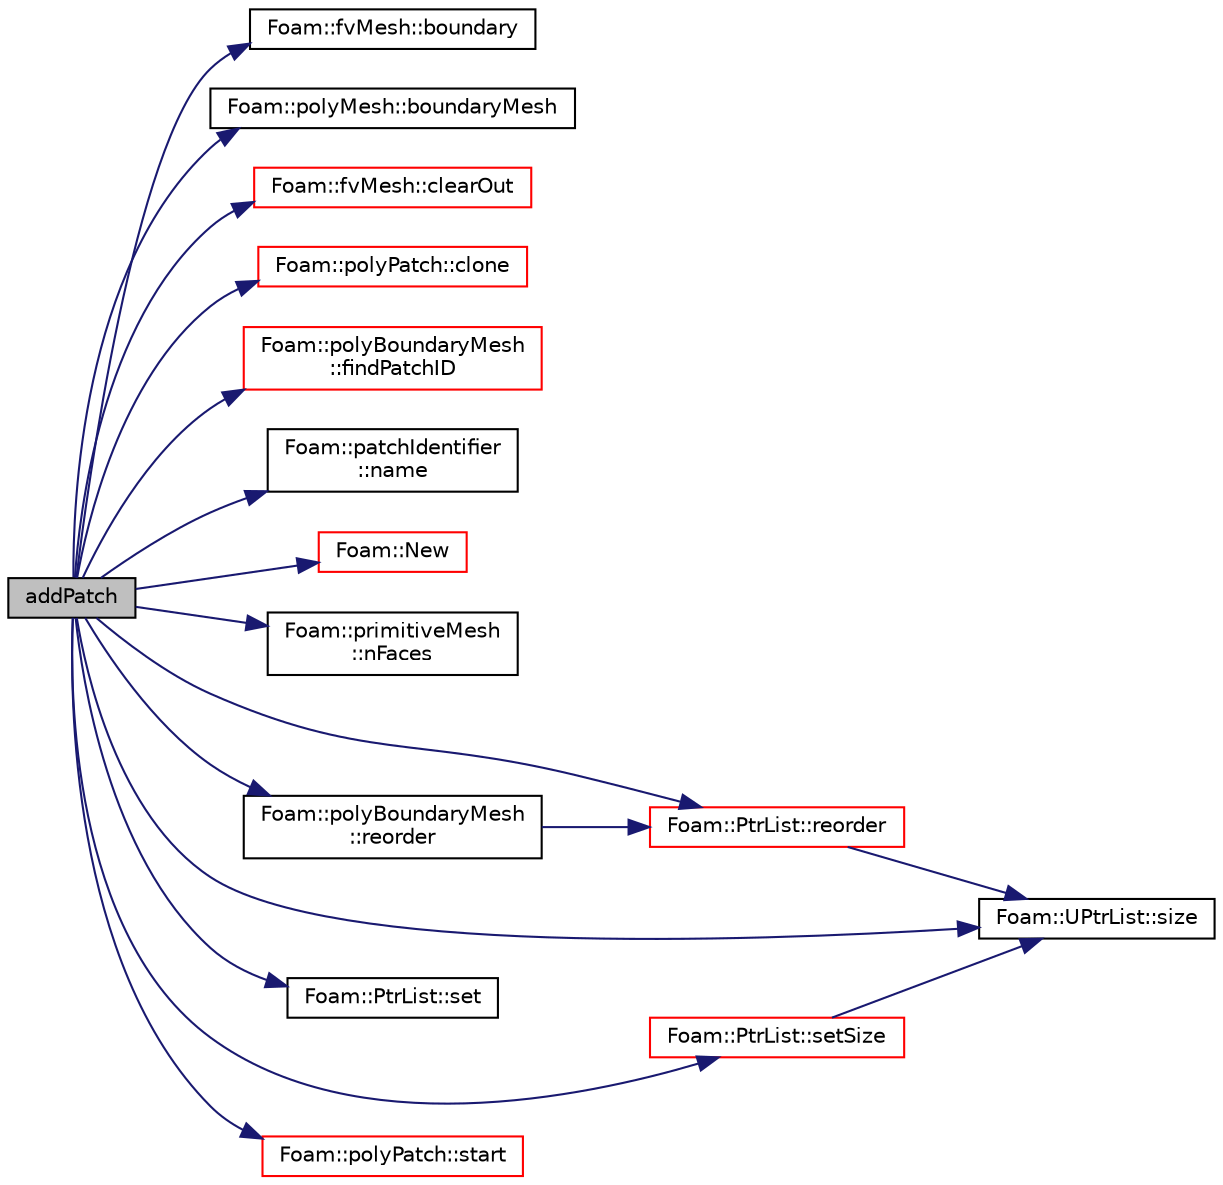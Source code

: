 digraph "addPatch"
{
  bgcolor="transparent";
  edge [fontname="Helvetica",fontsize="10",labelfontname="Helvetica",labelfontsize="10"];
  node [fontname="Helvetica",fontsize="10",shape=record];
  rankdir="LR";
  Node1 [label="addPatch",height=0.2,width=0.4,color="black", fillcolor="grey75", style="filled", fontcolor="black"];
  Node1 -> Node2 [color="midnightblue",fontsize="10",style="solid",fontname="Helvetica"];
  Node2 [label="Foam::fvMesh::boundary",height=0.2,width=0.4,color="black",URL="$a00892.html#a971347d65410875e38ea654dfd193a19",tooltip="Return reference to boundary mesh. "];
  Node1 -> Node3 [color="midnightblue",fontsize="10",style="solid",fontname="Helvetica"];
  Node3 [label="Foam::polyMesh::boundaryMesh",height=0.2,width=0.4,color="black",URL="$a01959.html#a6b7f5ba89250dbd7a1c6c7860ab60fe3",tooltip="Return boundary mesh. "];
  Node1 -> Node4 [color="midnightblue",fontsize="10",style="solid",fontname="Helvetica"];
  Node4 [label="Foam::fvMesh::clearOut",height=0.2,width=0.4,color="red",URL="$a00892.html#af320697688df08f1438d37a86bcaf25d",tooltip="Clear all geometry and addressing. "];
  Node1 -> Node5 [color="midnightblue",fontsize="10",style="solid",fontname="Helvetica"];
  Node5 [label="Foam::polyPatch::clone",height=0.2,width=0.4,color="red",URL="$a01977.html#a0ec96bcd20c10690da699ba110602064",tooltip="Construct and return a clone, resetting the boundary mesh. "];
  Node1 -> Node6 [color="midnightblue",fontsize="10",style="solid",fontname="Helvetica"];
  Node6 [label="Foam::polyBoundaryMesh\l::findPatchID",height=0.2,width=0.4,color="red",URL="$a01953.html#a6591fbb33e89d53c35c972523ac09e94",tooltip="Find patch index given a name. "];
  Node1 -> Node7 [color="midnightblue",fontsize="10",style="solid",fontname="Helvetica"];
  Node7 [label="Foam::patchIdentifier\l::name",height=0.2,width=0.4,color="black",URL="$a01842.html#a75b72488d2e82151b025744974919d5d",tooltip="Return name. "];
  Node1 -> Node8 [color="midnightblue",fontsize="10",style="solid",fontname="Helvetica"];
  Node8 [label="Foam::New",height=0.2,width=0.4,color="red",URL="$a10909.html#a9d62cf14554c95e83f83f14909d9e0ec"];
  Node1 -> Node9 [color="midnightblue",fontsize="10",style="solid",fontname="Helvetica"];
  Node9 [label="Foam::primitiveMesh\l::nFaces",height=0.2,width=0.4,color="black",URL="$a02018.html#a9be088de373a98524a153de7da0e92e8"];
  Node1 -> Node10 [color="midnightblue",fontsize="10",style="solid",fontname="Helvetica"];
  Node10 [label="Foam::PtrList::reorder",height=0.2,width=0.4,color="red",URL="$a02082.html#a7d239b46753df3dec8b986f9172316af",tooltip="Reorders elements. Ordering does not have to be done in. "];
  Node10 -> Node11 [color="midnightblue",fontsize="10",style="solid",fontname="Helvetica"];
  Node11 [label="Foam::UPtrList::size",height=0.2,width=0.4,color="black",URL="$a02880.html#a723361dc2020160f5492e8fe2d09fa44",tooltip="Return the number of elements in the UPtrList. "];
  Node1 -> Node12 [color="midnightblue",fontsize="10",style="solid",fontname="Helvetica"];
  Node12 [label="Foam::polyBoundaryMesh\l::reorder",height=0.2,width=0.4,color="black",URL="$a01953.html#a95c28578fe12550673a1a0917d8fb7f7",tooltip="Reorders patches. Ordering does not have to be done in. "];
  Node12 -> Node10 [color="midnightblue",fontsize="10",style="solid",fontname="Helvetica"];
  Node1 -> Node13 [color="midnightblue",fontsize="10",style="solid",fontname="Helvetica"];
  Node13 [label="Foam::PtrList::set",height=0.2,width=0.4,color="black",URL="$a02082.html#affa9210cfaa91a145f3a9618d4ef3baf",tooltip="Is element set. "];
  Node1 -> Node14 [color="midnightblue",fontsize="10",style="solid",fontname="Helvetica"];
  Node14 [label="Foam::PtrList::setSize",height=0.2,width=0.4,color="red",URL="$a02082.html#aedb985ffeaf1bdbfeccc2a8730405703",tooltip="Reset size of PtrList. If extending the PtrList, new entries are. "];
  Node14 -> Node11 [color="midnightblue",fontsize="10",style="solid",fontname="Helvetica"];
  Node1 -> Node11 [color="midnightblue",fontsize="10",style="solid",fontname="Helvetica"];
  Node1 -> Node15 [color="midnightblue",fontsize="10",style="solid",fontname="Helvetica"];
  Node15 [label="Foam::polyPatch::start",height=0.2,width=0.4,color="red",URL="$a01977.html#a861f370e41af7d54d7ff91da65de6e6a",tooltip="Return start label of this patch in the polyMesh face list. "];
}

